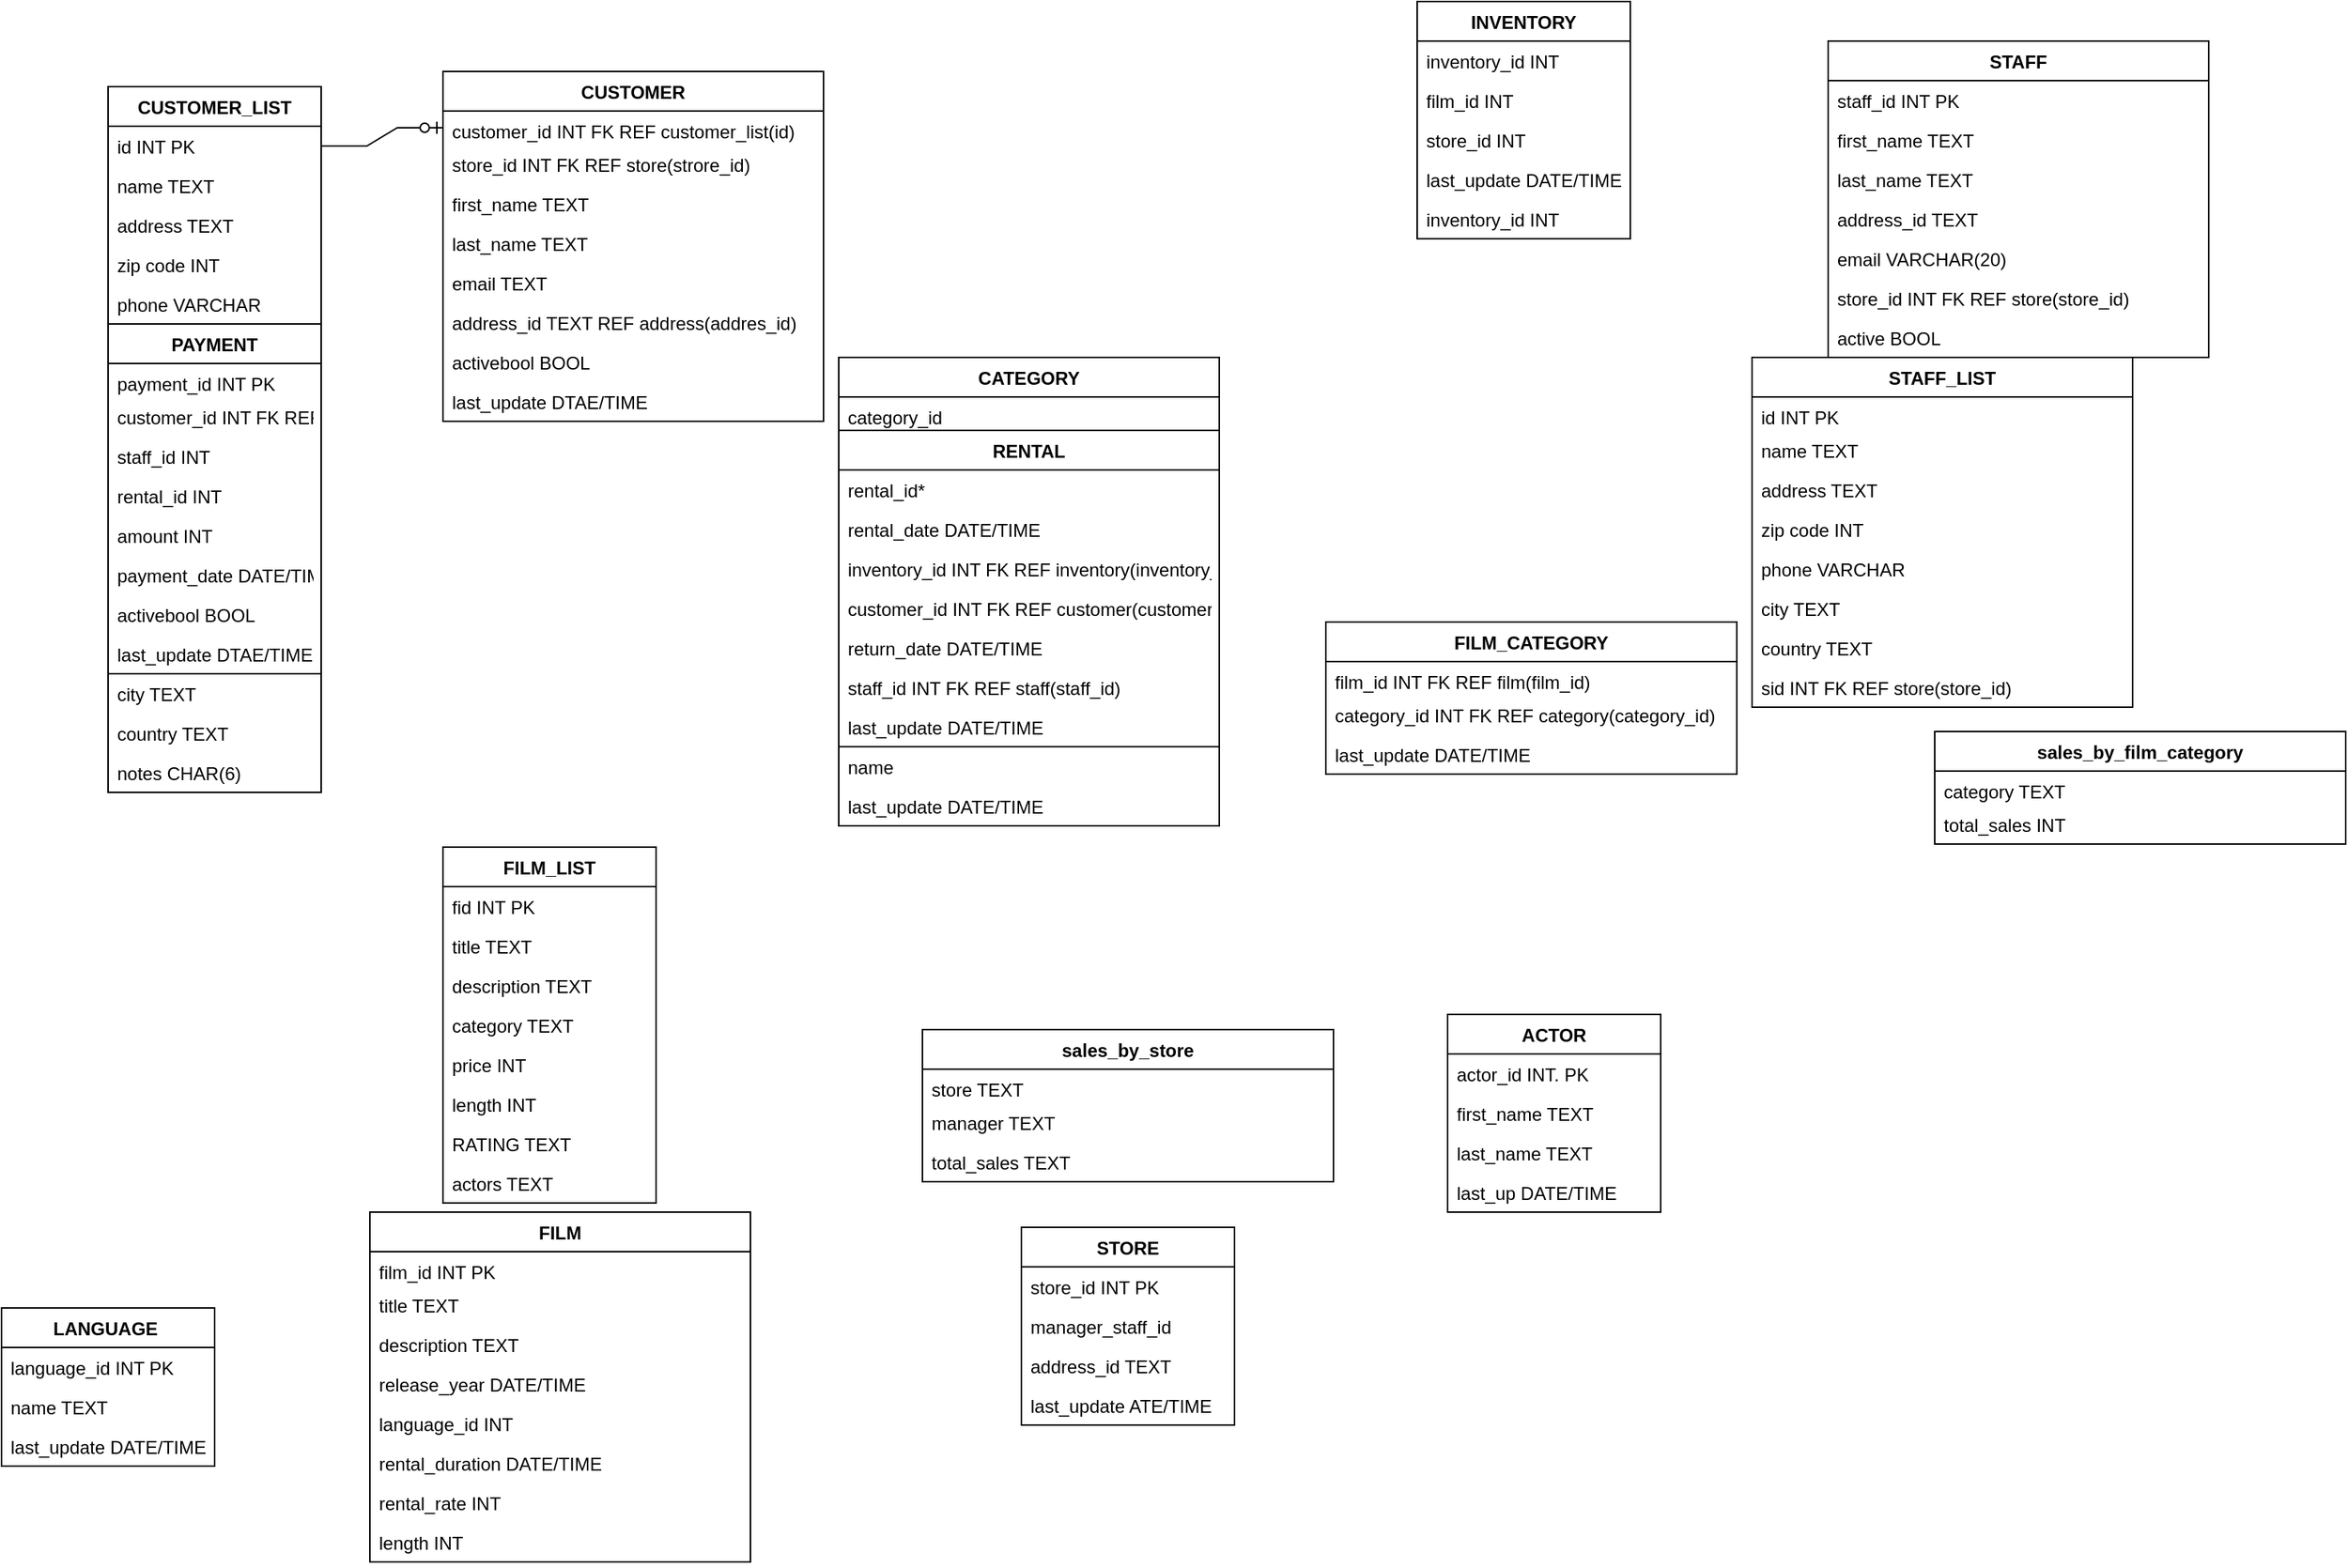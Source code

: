 <mxfile version="17.2.5" type="github">
  <diagram id="jvj_mjDD8zKbe3F_Ecz3" name="Page-1">
    <mxGraphModel dx="2125" dy="808" grid="1" gridSize="10" guides="1" tooltips="1" connect="1" arrows="1" fold="1" page="1" pageScale="1" pageWidth="827" pageHeight="1169" math="0" shadow="0">
      <root>
        <mxCell id="0" />
        <mxCell id="1" parent="0" />
        <mxCell id="hdb_1NuAloHOrRCtEI5n-2" value="STORE" style="swimlane;fontStyle=1;childLayout=stackLayout;horizontal=1;startSize=26;horizontalStack=0;resizeParent=1;resizeParentMax=0;resizeLast=0;collapsible=1;marginBottom=0;" vertex="1" parent="1">
          <mxGeometry x="-110" y="830" width="140" height="130" as="geometry" />
        </mxCell>
        <mxCell id="hdb_1NuAloHOrRCtEI5n-3" value="store_id INT PK " style="text;align=left;verticalAlign=top;spacingLeft=4;spacingRight=4;overflow=hidden;rotatable=0;points=[[0,0.5],[1,0.5]];portConstraint=eastwest;" vertex="1" parent="hdb_1NuAloHOrRCtEI5n-2">
          <mxGeometry y="26" width="140" height="26" as="geometry" />
        </mxCell>
        <mxCell id="hdb_1NuAloHOrRCtEI5n-4" value="manager_staff_id" style="text;align=left;verticalAlign=top;spacingLeft=4;spacingRight=4;overflow=hidden;rotatable=0;points=[[0,0.5],[1,0.5]];portConstraint=eastwest;" vertex="1" parent="hdb_1NuAloHOrRCtEI5n-2">
          <mxGeometry y="52" width="140" height="26" as="geometry" />
        </mxCell>
        <mxCell id="hdb_1NuAloHOrRCtEI5n-5" value="address_id TEXT" style="text;align=left;verticalAlign=top;spacingLeft=4;spacingRight=4;overflow=hidden;rotatable=0;points=[[0,0.5],[1,0.5]];portConstraint=eastwest;" vertex="1" parent="hdb_1NuAloHOrRCtEI5n-2">
          <mxGeometry y="78" width="140" height="26" as="geometry" />
        </mxCell>
        <mxCell id="hdb_1NuAloHOrRCtEI5n-10" value="last_update ATE/TIME" style="text;align=left;verticalAlign=top;spacingLeft=4;spacingRight=4;overflow=hidden;rotatable=0;points=[[0,0.5],[1,0.5]];portConstraint=eastwest;" vertex="1" parent="hdb_1NuAloHOrRCtEI5n-2">
          <mxGeometry y="104" width="140" height="26" as="geometry" />
        </mxCell>
        <mxCell id="hdb_1NuAloHOrRCtEI5n-14" value="CUSTOMER" style="swimlane;fontStyle=1;childLayout=stackLayout;horizontal=1;startSize=26;horizontalStack=0;resizeParent=1;resizeParentMax=0;resizeLast=0;collapsible=1;marginBottom=0;" vertex="1" parent="1">
          <mxGeometry x="-490" y="70" width="250" height="230" as="geometry" />
        </mxCell>
        <mxCell id="hdb_1NuAloHOrRCtEI5n-15" value="customer_id INT FK REF customer_list(id) " style="text;align=left;verticalAlign=top;spacingLeft=4;spacingRight=4;overflow=hidden;rotatable=0;points=[[0,0.5],[1,0.5]];portConstraint=eastwest;" vertex="1" parent="hdb_1NuAloHOrRCtEI5n-14">
          <mxGeometry y="26" width="250" height="22" as="geometry" />
        </mxCell>
        <mxCell id="hdb_1NuAloHOrRCtEI5n-16" value="store_id INT FK REF store(strore_id)" style="text;align=left;verticalAlign=top;spacingLeft=4;spacingRight=4;overflow=hidden;rotatable=0;points=[[0,0.5],[1,0.5]];portConstraint=eastwest;" vertex="1" parent="hdb_1NuAloHOrRCtEI5n-14">
          <mxGeometry y="48" width="250" height="26" as="geometry" />
        </mxCell>
        <mxCell id="hdb_1NuAloHOrRCtEI5n-17" value="first_name TEXT" style="text;align=left;verticalAlign=top;spacingLeft=4;spacingRight=4;overflow=hidden;rotatable=0;points=[[0,0.5],[1,0.5]];portConstraint=eastwest;" vertex="1" parent="hdb_1NuAloHOrRCtEI5n-14">
          <mxGeometry y="74" width="250" height="26" as="geometry" />
        </mxCell>
        <mxCell id="hdb_1NuAloHOrRCtEI5n-18" value="last_name TEXT" style="text;align=left;verticalAlign=top;spacingLeft=4;spacingRight=4;overflow=hidden;rotatable=0;points=[[0,0.5],[1,0.5]];portConstraint=eastwest;" vertex="1" parent="hdb_1NuAloHOrRCtEI5n-14">
          <mxGeometry y="100" width="250" height="26" as="geometry" />
        </mxCell>
        <mxCell id="hdb_1NuAloHOrRCtEI5n-19" value="email TEXT" style="text;align=left;verticalAlign=top;spacingLeft=4;spacingRight=4;overflow=hidden;rotatable=0;points=[[0,0.5],[1,0.5]];portConstraint=eastwest;" vertex="1" parent="hdb_1NuAloHOrRCtEI5n-14">
          <mxGeometry y="126" width="250" height="26" as="geometry" />
        </mxCell>
        <mxCell id="hdb_1NuAloHOrRCtEI5n-20" value="address_id TEXT REF address(addres_id)" style="text;align=left;verticalAlign=top;spacingLeft=4;spacingRight=4;overflow=hidden;rotatable=0;points=[[0,0.5],[1,0.5]];portConstraint=eastwest;" vertex="1" parent="hdb_1NuAloHOrRCtEI5n-14">
          <mxGeometry y="152" width="250" height="26" as="geometry" />
        </mxCell>
        <mxCell id="hdb_1NuAloHOrRCtEI5n-21" value="activebool BOOL " style="text;align=left;verticalAlign=top;spacingLeft=4;spacingRight=4;overflow=hidden;rotatable=0;points=[[0,0.5],[1,0.5]];portConstraint=eastwest;" vertex="1" parent="hdb_1NuAloHOrRCtEI5n-14">
          <mxGeometry y="178" width="250" height="26" as="geometry" />
        </mxCell>
        <mxCell id="hdb_1NuAloHOrRCtEI5n-83" value="last_update DTAE/TIME" style="text;align=left;verticalAlign=top;spacingLeft=4;spacingRight=4;overflow=hidden;rotatable=0;points=[[0,0.5],[1,0.5]];portConstraint=eastwest;" vertex="1" parent="hdb_1NuAloHOrRCtEI5n-14">
          <mxGeometry y="204" width="250" height="26" as="geometry" />
        </mxCell>
        <mxCell id="hdb_1NuAloHOrRCtEI5n-22" value="LANGUAGE " style="swimlane;fontStyle=1;childLayout=stackLayout;horizontal=1;startSize=26;horizontalStack=0;resizeParent=1;resizeParentMax=0;resizeLast=0;collapsible=1;marginBottom=0;" vertex="1" parent="1">
          <mxGeometry x="-780" y="883" width="140" height="104" as="geometry" />
        </mxCell>
        <mxCell id="hdb_1NuAloHOrRCtEI5n-23" value="language_id INT PK " style="text;align=left;verticalAlign=top;spacingLeft=4;spacingRight=4;overflow=hidden;rotatable=0;points=[[0,0.5],[1,0.5]];portConstraint=eastwest;" vertex="1" parent="hdb_1NuAloHOrRCtEI5n-22">
          <mxGeometry y="26" width="140" height="26" as="geometry" />
        </mxCell>
        <mxCell id="hdb_1NuAloHOrRCtEI5n-24" value="name TEXT" style="text;align=left;verticalAlign=top;spacingLeft=4;spacingRight=4;overflow=hidden;rotatable=0;points=[[0,0.5],[1,0.5]];portConstraint=eastwest;" vertex="1" parent="hdb_1NuAloHOrRCtEI5n-22">
          <mxGeometry y="52" width="140" height="26" as="geometry" />
        </mxCell>
        <mxCell id="hdb_1NuAloHOrRCtEI5n-25" value="last_update DATE/TIME" style="text;align=left;verticalAlign=top;spacingLeft=4;spacingRight=4;overflow=hidden;rotatable=0;points=[[0,0.5],[1,0.5]];portConstraint=eastwest;" vertex="1" parent="hdb_1NuAloHOrRCtEI5n-22">
          <mxGeometry y="78" width="140" height="26" as="geometry" />
        </mxCell>
        <mxCell id="hdb_1NuAloHOrRCtEI5n-30" value="ACTOR" style="swimlane;fontStyle=1;childLayout=stackLayout;horizontal=1;startSize=26;horizontalStack=0;resizeParent=1;resizeParentMax=0;resizeLast=0;collapsible=1;marginBottom=0;" vertex="1" parent="1">
          <mxGeometry x="170" y="690" width="140" height="130" as="geometry" />
        </mxCell>
        <mxCell id="hdb_1NuAloHOrRCtEI5n-31" value="actor_id INT. PK " style="text;align=left;verticalAlign=top;spacingLeft=4;spacingRight=4;overflow=hidden;rotatable=0;points=[[0,0.5],[1,0.5]];portConstraint=eastwest;" vertex="1" parent="hdb_1NuAloHOrRCtEI5n-30">
          <mxGeometry y="26" width="140" height="26" as="geometry" />
        </mxCell>
        <mxCell id="hdb_1NuAloHOrRCtEI5n-32" value="first_name TEXT " style="text;align=left;verticalAlign=top;spacingLeft=4;spacingRight=4;overflow=hidden;rotatable=0;points=[[0,0.5],[1,0.5]];portConstraint=eastwest;" vertex="1" parent="hdb_1NuAloHOrRCtEI5n-30">
          <mxGeometry y="52" width="140" height="26" as="geometry" />
        </mxCell>
        <mxCell id="hdb_1NuAloHOrRCtEI5n-33" value="last_name TEXT " style="text;align=left;verticalAlign=top;spacingLeft=4;spacingRight=4;overflow=hidden;rotatable=0;points=[[0,0.5],[1,0.5]];portConstraint=eastwest;" vertex="1" parent="hdb_1NuAloHOrRCtEI5n-30">
          <mxGeometry y="78" width="140" height="26" as="geometry" />
        </mxCell>
        <mxCell id="hdb_1NuAloHOrRCtEI5n-34" value="last_up  DATE/TIME " style="text;align=left;verticalAlign=top;spacingLeft=4;spacingRight=4;overflow=hidden;rotatable=0;points=[[0,0.5],[1,0.5]];portConstraint=eastwest;" vertex="1" parent="hdb_1NuAloHOrRCtEI5n-30">
          <mxGeometry y="104" width="140" height="26" as="geometry" />
        </mxCell>
        <mxCell id="hdb_1NuAloHOrRCtEI5n-38" value="STAFF" style="swimlane;fontStyle=1;childLayout=stackLayout;horizontal=1;startSize=26;horizontalStack=0;resizeParent=1;resizeParentMax=0;resizeLast=0;collapsible=1;marginBottom=0;" vertex="1" parent="1">
          <mxGeometry x="420" y="50" width="250" height="208" as="geometry" />
        </mxCell>
        <mxCell id="hdb_1NuAloHOrRCtEI5n-39" value="staff_id INT PK " style="text;align=left;verticalAlign=top;spacingLeft=4;spacingRight=4;overflow=hidden;rotatable=0;points=[[0,0.5],[1,0.5]];portConstraint=eastwest;" vertex="1" parent="hdb_1NuAloHOrRCtEI5n-38">
          <mxGeometry y="26" width="250" height="26" as="geometry" />
        </mxCell>
        <mxCell id="hdb_1NuAloHOrRCtEI5n-40" value="first_name TEXT" style="text;align=left;verticalAlign=top;spacingLeft=4;spacingRight=4;overflow=hidden;rotatable=0;points=[[0,0.5],[1,0.5]];portConstraint=eastwest;" vertex="1" parent="hdb_1NuAloHOrRCtEI5n-38">
          <mxGeometry y="52" width="250" height="26" as="geometry" />
        </mxCell>
        <mxCell id="hdb_1NuAloHOrRCtEI5n-41" value="last_name TEXT" style="text;align=left;verticalAlign=top;spacingLeft=4;spacingRight=4;overflow=hidden;rotatable=0;points=[[0,0.5],[1,0.5]];portConstraint=eastwest;" vertex="1" parent="hdb_1NuAloHOrRCtEI5n-38">
          <mxGeometry y="78" width="250" height="26" as="geometry" />
        </mxCell>
        <mxCell id="hdb_1NuAloHOrRCtEI5n-42" value="address_id TEXT" style="text;align=left;verticalAlign=top;spacingLeft=4;spacingRight=4;overflow=hidden;rotatable=0;points=[[0,0.5],[1,0.5]];portConstraint=eastwest;" vertex="1" parent="hdb_1NuAloHOrRCtEI5n-38">
          <mxGeometry y="104" width="250" height="26" as="geometry" />
        </mxCell>
        <mxCell id="hdb_1NuAloHOrRCtEI5n-43" value="email VARCHAR(20)" style="text;align=left;verticalAlign=top;spacingLeft=4;spacingRight=4;overflow=hidden;rotatable=0;points=[[0,0.5],[1,0.5]];portConstraint=eastwest;" vertex="1" parent="hdb_1NuAloHOrRCtEI5n-38">
          <mxGeometry y="130" width="250" height="26" as="geometry" />
        </mxCell>
        <mxCell id="hdb_1NuAloHOrRCtEI5n-44" value="store_id INT FK REF store(store_id)" style="text;align=left;verticalAlign=top;spacingLeft=4;spacingRight=4;overflow=hidden;rotatable=0;points=[[0,0.5],[1,0.5]];portConstraint=eastwest;" vertex="1" parent="hdb_1NuAloHOrRCtEI5n-38">
          <mxGeometry y="156" width="250" height="26" as="geometry" />
        </mxCell>
        <mxCell id="hdb_1NuAloHOrRCtEI5n-45" value="active BOOL " style="text;align=left;verticalAlign=top;spacingLeft=4;spacingRight=4;overflow=hidden;rotatable=0;points=[[0,0.5],[1,0.5]];portConstraint=eastwest;" vertex="1" parent="hdb_1NuAloHOrRCtEI5n-38">
          <mxGeometry y="182" width="250" height="26" as="geometry" />
        </mxCell>
        <mxCell id="hdb_1NuAloHOrRCtEI5n-62" value="FILM_CATEGORY" style="swimlane;fontStyle=1;childLayout=stackLayout;horizontal=1;startSize=26;horizontalStack=0;resizeParent=1;resizeParentMax=0;resizeLast=0;collapsible=1;marginBottom=0;" vertex="1" parent="1">
          <mxGeometry x="90" y="432" width="270" height="100" as="geometry" />
        </mxCell>
        <mxCell id="hdb_1NuAloHOrRCtEI5n-63" value="film_id INT FK REF film(film_id)" style="text;align=left;verticalAlign=top;spacingLeft=4;spacingRight=4;overflow=hidden;rotatable=0;points=[[0,0.5],[1,0.5]];portConstraint=eastwest;" vertex="1" parent="hdb_1NuAloHOrRCtEI5n-62">
          <mxGeometry y="26" width="270" height="22" as="geometry" />
        </mxCell>
        <mxCell id="hdb_1NuAloHOrRCtEI5n-64" value="category_id INT FK REF category(category_id)" style="text;align=left;verticalAlign=top;spacingLeft=4;spacingRight=4;overflow=hidden;rotatable=0;points=[[0,0.5],[1,0.5]];portConstraint=eastwest;" vertex="1" parent="hdb_1NuAloHOrRCtEI5n-62">
          <mxGeometry y="48" width="270" height="26" as="geometry" />
        </mxCell>
        <mxCell id="hdb_1NuAloHOrRCtEI5n-65" value="last_update DATE/TIME" style="text;align=left;verticalAlign=top;spacingLeft=4;spacingRight=4;overflow=hidden;rotatable=0;points=[[0,0.5],[1,0.5]];portConstraint=eastwest;" vertex="1" parent="hdb_1NuAloHOrRCtEI5n-62">
          <mxGeometry y="74" width="270" height="26" as="geometry" />
        </mxCell>
        <mxCell id="hdb_1NuAloHOrRCtEI5n-70" value="INVENTORY" style="swimlane;fontStyle=1;childLayout=stackLayout;horizontal=1;startSize=26;horizontalStack=0;resizeParent=1;resizeParentMax=0;resizeLast=0;collapsible=1;marginBottom=0;" vertex="1" parent="1">
          <mxGeometry x="150" y="24" width="140" height="156" as="geometry" />
        </mxCell>
        <mxCell id="hdb_1NuAloHOrRCtEI5n-72" value="inventory_id INT" style="text;align=left;verticalAlign=top;spacingLeft=4;spacingRight=4;overflow=hidden;rotatable=0;points=[[0,0.5],[1,0.5]];portConstraint=eastwest;" vertex="1" parent="hdb_1NuAloHOrRCtEI5n-70">
          <mxGeometry y="26" width="140" height="26" as="geometry" />
        </mxCell>
        <mxCell id="hdb_1NuAloHOrRCtEI5n-73" value="film_id INT" style="text;align=left;verticalAlign=top;spacingLeft=4;spacingRight=4;overflow=hidden;rotatable=0;points=[[0,0.5],[1,0.5]];portConstraint=eastwest;" vertex="1" parent="hdb_1NuAloHOrRCtEI5n-70">
          <mxGeometry y="52" width="140" height="26" as="geometry" />
        </mxCell>
        <mxCell id="hdb_1NuAloHOrRCtEI5n-80" value="store_id INT" style="text;align=left;verticalAlign=top;spacingLeft=4;spacingRight=4;overflow=hidden;rotatable=0;points=[[0,0.5],[1,0.5]];portConstraint=eastwest;" vertex="1" parent="hdb_1NuAloHOrRCtEI5n-70">
          <mxGeometry y="78" width="140" height="26" as="geometry" />
        </mxCell>
        <mxCell id="hdb_1NuAloHOrRCtEI5n-81" value="last_update DATE/TIME" style="text;align=left;verticalAlign=top;spacingLeft=4;spacingRight=4;overflow=hidden;rotatable=0;points=[[0,0.5],[1,0.5]];portConstraint=eastwest;" vertex="1" parent="hdb_1NuAloHOrRCtEI5n-70">
          <mxGeometry y="104" width="140" height="26" as="geometry" />
        </mxCell>
        <mxCell id="hdb_1NuAloHOrRCtEI5n-82" value="inventory_id INT" style="text;align=left;verticalAlign=top;spacingLeft=4;spacingRight=4;overflow=hidden;rotatable=0;points=[[0,0.5],[1,0.5]];portConstraint=eastwest;" vertex="1" parent="hdb_1NuAloHOrRCtEI5n-70">
          <mxGeometry y="130" width="140" height="26" as="geometry" />
        </mxCell>
        <mxCell id="hdb_1NuAloHOrRCtEI5n-84" value="CUSTOMER_LIST" style="swimlane;fontStyle=1;childLayout=stackLayout;horizontal=1;startSize=26;horizontalStack=0;resizeParent=1;resizeParentMax=0;resizeLast=0;collapsible=1;marginBottom=0;" vertex="1" parent="1">
          <mxGeometry x="-710" y="80" width="140" height="464" as="geometry" />
        </mxCell>
        <mxCell id="hdb_1NuAloHOrRCtEI5n-85" value="id INT PK " style="text;align=left;verticalAlign=top;spacingLeft=4;spacingRight=4;overflow=hidden;rotatable=0;points=[[0,0.5],[1,0.5]];portConstraint=eastwest;" vertex="1" parent="hdb_1NuAloHOrRCtEI5n-84">
          <mxGeometry y="26" width="140" height="26" as="geometry" />
        </mxCell>
        <mxCell id="hdb_1NuAloHOrRCtEI5n-86" value="name TEXT" style="text;align=left;verticalAlign=top;spacingLeft=4;spacingRight=4;overflow=hidden;rotatable=0;points=[[0,0.5],[1,0.5]];portConstraint=eastwest;" vertex="1" parent="hdb_1NuAloHOrRCtEI5n-84">
          <mxGeometry y="52" width="140" height="26" as="geometry" />
        </mxCell>
        <mxCell id="hdb_1NuAloHOrRCtEI5n-87" value="address TEXT " style="text;align=left;verticalAlign=top;spacingLeft=4;spacingRight=4;overflow=hidden;rotatable=0;points=[[0,0.5],[1,0.5]];portConstraint=eastwest;" vertex="1" parent="hdb_1NuAloHOrRCtEI5n-84">
          <mxGeometry y="78" width="140" height="26" as="geometry" />
        </mxCell>
        <mxCell id="hdb_1NuAloHOrRCtEI5n-88" value="zip code INT " style="text;align=left;verticalAlign=top;spacingLeft=4;spacingRight=4;overflow=hidden;rotatable=0;points=[[0,0.5],[1,0.5]];portConstraint=eastwest;" vertex="1" parent="hdb_1NuAloHOrRCtEI5n-84">
          <mxGeometry y="104" width="140" height="26" as="geometry" />
        </mxCell>
        <mxCell id="hdb_1NuAloHOrRCtEI5n-89" value="phone VARCHAR&#xa;" style="text;align=left;verticalAlign=top;spacingLeft=4;spacingRight=4;overflow=hidden;rotatable=0;points=[[0,0.5],[1,0.5]];portConstraint=eastwest;" vertex="1" parent="hdb_1NuAloHOrRCtEI5n-84">
          <mxGeometry y="130" width="140" height="26" as="geometry" />
        </mxCell>
        <mxCell id="hdb_1NuAloHOrRCtEI5n-111" value="PAYMENT" style="swimlane;fontStyle=1;childLayout=stackLayout;horizontal=1;startSize=26;horizontalStack=0;resizeParent=1;resizeParentMax=0;resizeLast=0;collapsible=1;marginBottom=0;" vertex="1" parent="hdb_1NuAloHOrRCtEI5n-84">
          <mxGeometry y="156" width="140" height="230" as="geometry" />
        </mxCell>
        <mxCell id="hdb_1NuAloHOrRCtEI5n-112" value="payment_id INT PK" style="text;align=left;verticalAlign=top;spacingLeft=4;spacingRight=4;overflow=hidden;rotatable=0;points=[[0,0.5],[1,0.5]];portConstraint=eastwest;" vertex="1" parent="hdb_1NuAloHOrRCtEI5n-111">
          <mxGeometry y="26" width="140" height="22" as="geometry" />
        </mxCell>
        <mxCell id="hdb_1NuAloHOrRCtEI5n-113" value="customer_id INT FK REF customer_list(id)" style="text;align=left;verticalAlign=top;spacingLeft=4;spacingRight=4;overflow=hidden;rotatable=0;points=[[0,0.5],[1,0.5]];portConstraint=eastwest;" vertex="1" parent="hdb_1NuAloHOrRCtEI5n-111">
          <mxGeometry y="48" width="140" height="26" as="geometry" />
        </mxCell>
        <mxCell id="hdb_1NuAloHOrRCtEI5n-114" value="staff_id INT" style="text;align=left;verticalAlign=top;spacingLeft=4;spacingRight=4;overflow=hidden;rotatable=0;points=[[0,0.5],[1,0.5]];portConstraint=eastwest;" vertex="1" parent="hdb_1NuAloHOrRCtEI5n-111">
          <mxGeometry y="74" width="140" height="26" as="geometry" />
        </mxCell>
        <mxCell id="hdb_1NuAloHOrRCtEI5n-115" value="rental_id INT " style="text;align=left;verticalAlign=top;spacingLeft=4;spacingRight=4;overflow=hidden;rotatable=0;points=[[0,0.5],[1,0.5]];portConstraint=eastwest;" vertex="1" parent="hdb_1NuAloHOrRCtEI5n-111">
          <mxGeometry y="100" width="140" height="26" as="geometry" />
        </mxCell>
        <mxCell id="hdb_1NuAloHOrRCtEI5n-116" value="amount INT " style="text;align=left;verticalAlign=top;spacingLeft=4;spacingRight=4;overflow=hidden;rotatable=0;points=[[0,0.5],[1,0.5]];portConstraint=eastwest;" vertex="1" parent="hdb_1NuAloHOrRCtEI5n-111">
          <mxGeometry y="126" width="140" height="26" as="geometry" />
        </mxCell>
        <mxCell id="hdb_1NuAloHOrRCtEI5n-117" value="payment_date DATE/TIME  " style="text;align=left;verticalAlign=top;spacingLeft=4;spacingRight=4;overflow=hidden;rotatable=0;points=[[0,0.5],[1,0.5]];portConstraint=eastwest;" vertex="1" parent="hdb_1NuAloHOrRCtEI5n-111">
          <mxGeometry y="152" width="140" height="26" as="geometry" />
        </mxCell>
        <mxCell id="hdb_1NuAloHOrRCtEI5n-118" value="activebool BOOL " style="text;align=left;verticalAlign=top;spacingLeft=4;spacingRight=4;overflow=hidden;rotatable=0;points=[[0,0.5],[1,0.5]];portConstraint=eastwest;" vertex="1" parent="hdb_1NuAloHOrRCtEI5n-111">
          <mxGeometry y="178" width="140" height="26" as="geometry" />
        </mxCell>
        <mxCell id="hdb_1NuAloHOrRCtEI5n-119" value="last_update DTAE/TIME" style="text;align=left;verticalAlign=top;spacingLeft=4;spacingRight=4;overflow=hidden;rotatable=0;points=[[0,0.5],[1,0.5]];portConstraint=eastwest;" vertex="1" parent="hdb_1NuAloHOrRCtEI5n-111">
          <mxGeometry y="204" width="140" height="26" as="geometry" />
        </mxCell>
        <mxCell id="hdb_1NuAloHOrRCtEI5n-90" value="city TEXT " style="text;align=left;verticalAlign=top;spacingLeft=4;spacingRight=4;overflow=hidden;rotatable=0;points=[[0,0.5],[1,0.5]];portConstraint=eastwest;" vertex="1" parent="hdb_1NuAloHOrRCtEI5n-84">
          <mxGeometry y="386" width="140" height="26" as="geometry" />
        </mxCell>
        <mxCell id="hdb_1NuAloHOrRCtEI5n-91" value="country TEXT &#xa;" style="text;align=left;verticalAlign=top;spacingLeft=4;spacingRight=4;overflow=hidden;rotatable=0;points=[[0,0.5],[1,0.5]];portConstraint=eastwest;" vertex="1" parent="hdb_1NuAloHOrRCtEI5n-84">
          <mxGeometry y="412" width="140" height="26" as="geometry" />
        </mxCell>
        <mxCell id="hdb_1NuAloHOrRCtEI5n-92" value="notes CHAR(6)" style="text;align=left;verticalAlign=top;spacingLeft=4;spacingRight=4;overflow=hidden;rotatable=0;points=[[0,0.5],[1,0.5]];portConstraint=eastwest;" vertex="1" parent="hdb_1NuAloHOrRCtEI5n-84">
          <mxGeometry y="438" width="140" height="26" as="geometry" />
        </mxCell>
        <mxCell id="hdb_1NuAloHOrRCtEI5n-94" value="" style="edgeStyle=entityRelationEdgeStyle;fontSize=12;html=1;endArrow=ERzeroToOne;endFill=1;rounded=0;entryX=0;entryY=0.5;entryDx=0;entryDy=0;exitX=1;exitY=0.5;exitDx=0;exitDy=0;" edge="1" parent="1" source="hdb_1NuAloHOrRCtEI5n-85" target="hdb_1NuAloHOrRCtEI5n-15">
          <mxGeometry width="100" height="100" relative="1" as="geometry">
            <mxPoint x="-280" y="254" as="sourcePoint" />
            <mxPoint x="-260" y="444" as="targetPoint" />
          </mxGeometry>
        </mxCell>
        <mxCell id="hdb_1NuAloHOrRCtEI5n-101" value="FILM" style="swimlane;fontStyle=1;childLayout=stackLayout;horizontal=1;startSize=26;horizontalStack=0;resizeParent=1;resizeParentMax=0;resizeLast=0;collapsible=1;marginBottom=0;" vertex="1" parent="1">
          <mxGeometry x="-538" y="820" width="250" height="230" as="geometry" />
        </mxCell>
        <mxCell id="hdb_1NuAloHOrRCtEI5n-102" value="film_id INT PK" style="text;align=left;verticalAlign=top;spacingLeft=4;spacingRight=4;overflow=hidden;rotatable=0;points=[[0,0.5],[1,0.5]];portConstraint=eastwest;" vertex="1" parent="hdb_1NuAloHOrRCtEI5n-101">
          <mxGeometry y="26" width="250" height="22" as="geometry" />
        </mxCell>
        <mxCell id="hdb_1NuAloHOrRCtEI5n-103" value="title TEXT " style="text;align=left;verticalAlign=top;spacingLeft=4;spacingRight=4;overflow=hidden;rotatable=0;points=[[0,0.5],[1,0.5]];portConstraint=eastwest;" vertex="1" parent="hdb_1NuAloHOrRCtEI5n-101">
          <mxGeometry y="48" width="250" height="26" as="geometry" />
        </mxCell>
        <mxCell id="hdb_1NuAloHOrRCtEI5n-104" value="description TEXT " style="text;align=left;verticalAlign=top;spacingLeft=4;spacingRight=4;overflow=hidden;rotatable=0;points=[[0,0.5],[1,0.5]];portConstraint=eastwest;" vertex="1" parent="hdb_1NuAloHOrRCtEI5n-101">
          <mxGeometry y="74" width="250" height="26" as="geometry" />
        </mxCell>
        <mxCell id="hdb_1NuAloHOrRCtEI5n-105" value="release_year DATE/TIME " style="text;align=left;verticalAlign=top;spacingLeft=4;spacingRight=4;overflow=hidden;rotatable=0;points=[[0,0.5],[1,0.5]];portConstraint=eastwest;" vertex="1" parent="hdb_1NuAloHOrRCtEI5n-101">
          <mxGeometry y="100" width="250" height="26" as="geometry" />
        </mxCell>
        <mxCell id="hdb_1NuAloHOrRCtEI5n-106" value="language_id INT  " style="text;align=left;verticalAlign=top;spacingLeft=4;spacingRight=4;overflow=hidden;rotatable=0;points=[[0,0.5],[1,0.5]];portConstraint=eastwest;" vertex="1" parent="hdb_1NuAloHOrRCtEI5n-101">
          <mxGeometry y="126" width="250" height="26" as="geometry" />
        </mxCell>
        <mxCell id="hdb_1NuAloHOrRCtEI5n-107" value="rental_duration DATE/TIME" style="text;align=left;verticalAlign=top;spacingLeft=4;spacingRight=4;overflow=hidden;rotatable=0;points=[[0,0.5],[1,0.5]];portConstraint=eastwest;" vertex="1" parent="hdb_1NuAloHOrRCtEI5n-101">
          <mxGeometry y="152" width="250" height="26" as="geometry" />
        </mxCell>
        <mxCell id="hdb_1NuAloHOrRCtEI5n-108" value="rental_rate INT " style="text;align=left;verticalAlign=top;spacingLeft=4;spacingRight=4;overflow=hidden;rotatable=0;points=[[0,0.5],[1,0.5]];portConstraint=eastwest;" vertex="1" parent="hdb_1NuAloHOrRCtEI5n-101">
          <mxGeometry y="178" width="250" height="26" as="geometry" />
        </mxCell>
        <mxCell id="hdb_1NuAloHOrRCtEI5n-109" value="length INT " style="text;align=left;verticalAlign=top;spacingLeft=4;spacingRight=4;overflow=hidden;rotatable=0;points=[[0,0.5],[1,0.5]];portConstraint=eastwest;" vertex="1" parent="hdb_1NuAloHOrRCtEI5n-101">
          <mxGeometry y="204" width="250" height="26" as="geometry" />
        </mxCell>
        <mxCell id="hdb_1NuAloHOrRCtEI5n-120" value="STAFF_LIST" style="swimlane;fontStyle=1;childLayout=stackLayout;horizontal=1;startSize=26;horizontalStack=0;resizeParent=1;resizeParentMax=0;resizeLast=0;collapsible=1;marginBottom=0;" vertex="1" parent="1">
          <mxGeometry x="370" y="258" width="250" height="230" as="geometry" />
        </mxCell>
        <mxCell id="hdb_1NuAloHOrRCtEI5n-121" value="id INT PK " style="text;align=left;verticalAlign=top;spacingLeft=4;spacingRight=4;overflow=hidden;rotatable=0;points=[[0,0.5],[1,0.5]];portConstraint=eastwest;" vertex="1" parent="hdb_1NuAloHOrRCtEI5n-120">
          <mxGeometry y="26" width="250" height="22" as="geometry" />
        </mxCell>
        <mxCell id="hdb_1NuAloHOrRCtEI5n-122" value="name TEXT " style="text;align=left;verticalAlign=top;spacingLeft=4;spacingRight=4;overflow=hidden;rotatable=0;points=[[0,0.5],[1,0.5]];portConstraint=eastwest;" vertex="1" parent="hdb_1NuAloHOrRCtEI5n-120">
          <mxGeometry y="48" width="250" height="26" as="geometry" />
        </mxCell>
        <mxCell id="hdb_1NuAloHOrRCtEI5n-123" value="address TEXT " style="text;align=left;verticalAlign=top;spacingLeft=4;spacingRight=4;overflow=hidden;rotatable=0;points=[[0,0.5],[1,0.5]];portConstraint=eastwest;" vertex="1" parent="hdb_1NuAloHOrRCtEI5n-120">
          <mxGeometry y="74" width="250" height="26" as="geometry" />
        </mxCell>
        <mxCell id="hdb_1NuAloHOrRCtEI5n-124" value="zip code INT" style="text;align=left;verticalAlign=top;spacingLeft=4;spacingRight=4;overflow=hidden;rotatable=0;points=[[0,0.5],[1,0.5]];portConstraint=eastwest;" vertex="1" parent="hdb_1NuAloHOrRCtEI5n-120">
          <mxGeometry y="100" width="250" height="26" as="geometry" />
        </mxCell>
        <mxCell id="hdb_1NuAloHOrRCtEI5n-125" value="phone VARCHAR " style="text;align=left;verticalAlign=top;spacingLeft=4;spacingRight=4;overflow=hidden;rotatable=0;points=[[0,0.5],[1,0.5]];portConstraint=eastwest;" vertex="1" parent="hdb_1NuAloHOrRCtEI5n-120">
          <mxGeometry y="126" width="250" height="26" as="geometry" />
        </mxCell>
        <mxCell id="hdb_1NuAloHOrRCtEI5n-126" value="city TEXT " style="text;align=left;verticalAlign=top;spacingLeft=4;spacingRight=4;overflow=hidden;rotatable=0;points=[[0,0.5],[1,0.5]];portConstraint=eastwest;" vertex="1" parent="hdb_1NuAloHOrRCtEI5n-120">
          <mxGeometry y="152" width="250" height="26" as="geometry" />
        </mxCell>
        <mxCell id="hdb_1NuAloHOrRCtEI5n-127" value="country TEXT " style="text;align=left;verticalAlign=top;spacingLeft=4;spacingRight=4;overflow=hidden;rotatable=0;points=[[0,0.5],[1,0.5]];portConstraint=eastwest;" vertex="1" parent="hdb_1NuAloHOrRCtEI5n-120">
          <mxGeometry y="178" width="250" height="26" as="geometry" />
        </mxCell>
        <mxCell id="hdb_1NuAloHOrRCtEI5n-128" value="sid INT FK REF store(store_id)" style="text;align=left;verticalAlign=top;spacingLeft=4;spacingRight=4;overflow=hidden;rotatable=0;points=[[0,0.5],[1,0.5]];portConstraint=eastwest;" vertex="1" parent="hdb_1NuAloHOrRCtEI5n-120">
          <mxGeometry y="204" width="250" height="26" as="geometry" />
        </mxCell>
        <mxCell id="hdb_1NuAloHOrRCtEI5n-130" value="sales_by_film_category" style="swimlane;fontStyle=1;childLayout=stackLayout;horizontal=1;startSize=26;horizontalStack=0;resizeParent=1;resizeParentMax=0;resizeLast=0;collapsible=1;marginBottom=0;" vertex="1" parent="1">
          <mxGeometry x="490" y="504" width="270" height="74" as="geometry" />
        </mxCell>
        <mxCell id="hdb_1NuAloHOrRCtEI5n-131" value="category TEXT&#xa;" style="text;align=left;verticalAlign=top;spacingLeft=4;spacingRight=4;overflow=hidden;rotatable=0;points=[[0,0.5],[1,0.5]];portConstraint=eastwest;" vertex="1" parent="hdb_1NuAloHOrRCtEI5n-130">
          <mxGeometry y="26" width="270" height="22" as="geometry" />
        </mxCell>
        <mxCell id="hdb_1NuAloHOrRCtEI5n-132" value="total_sales INT " style="text;align=left;verticalAlign=top;spacingLeft=4;spacingRight=4;overflow=hidden;rotatable=0;points=[[0,0.5],[1,0.5]];portConstraint=eastwest;" vertex="1" parent="hdb_1NuAloHOrRCtEI5n-130">
          <mxGeometry y="48" width="270" height="26" as="geometry" />
        </mxCell>
        <mxCell id="hdb_1NuAloHOrRCtEI5n-134" value="sales_by_store" style="swimlane;fontStyle=1;childLayout=stackLayout;horizontal=1;startSize=26;horizontalStack=0;resizeParent=1;resizeParentMax=0;resizeLast=0;collapsible=1;marginBottom=0;" vertex="1" parent="1">
          <mxGeometry x="-175" y="700" width="270" height="100" as="geometry" />
        </mxCell>
        <mxCell id="hdb_1NuAloHOrRCtEI5n-135" value="store TEXT " style="text;align=left;verticalAlign=top;spacingLeft=4;spacingRight=4;overflow=hidden;rotatable=0;points=[[0,0.5],[1,0.5]];portConstraint=eastwest;" vertex="1" parent="hdb_1NuAloHOrRCtEI5n-134">
          <mxGeometry y="26" width="270" height="22" as="geometry" />
        </mxCell>
        <mxCell id="hdb_1NuAloHOrRCtEI5n-136" value="manager TEXT " style="text;align=left;verticalAlign=top;spacingLeft=4;spacingRight=4;overflow=hidden;rotatable=0;points=[[0,0.5],[1,0.5]];portConstraint=eastwest;" vertex="1" parent="hdb_1NuAloHOrRCtEI5n-134">
          <mxGeometry y="48" width="270" height="26" as="geometry" />
        </mxCell>
        <mxCell id="hdb_1NuAloHOrRCtEI5n-137" value="total_sales TEXT " style="text;align=left;verticalAlign=top;spacingLeft=4;spacingRight=4;overflow=hidden;rotatable=0;points=[[0,0.5],[1,0.5]];portConstraint=eastwest;" vertex="1" parent="hdb_1NuAloHOrRCtEI5n-134">
          <mxGeometry y="74" width="270" height="26" as="geometry" />
        </mxCell>
        <mxCell id="hdb_1NuAloHOrRCtEI5n-138" value="FILM_LIST" style="swimlane;fontStyle=1;childLayout=stackLayout;horizontal=1;startSize=26;horizontalStack=0;resizeParent=1;resizeParentMax=0;resizeLast=0;collapsible=1;marginBottom=0;" vertex="1" parent="1">
          <mxGeometry x="-490" y="580" width="140" height="234" as="geometry" />
        </mxCell>
        <mxCell id="hdb_1NuAloHOrRCtEI5n-139" value="fid INT PK " style="text;align=left;verticalAlign=top;spacingLeft=4;spacingRight=4;overflow=hidden;rotatable=0;points=[[0,0.5],[1,0.5]];portConstraint=eastwest;" vertex="1" parent="hdb_1NuAloHOrRCtEI5n-138">
          <mxGeometry y="26" width="140" height="26" as="geometry" />
        </mxCell>
        <mxCell id="hdb_1NuAloHOrRCtEI5n-140" value="title TEXT" style="text;align=left;verticalAlign=top;spacingLeft=4;spacingRight=4;overflow=hidden;rotatable=0;points=[[0,0.5],[1,0.5]];portConstraint=eastwest;" vertex="1" parent="hdb_1NuAloHOrRCtEI5n-138">
          <mxGeometry y="52" width="140" height="26" as="geometry" />
        </mxCell>
        <mxCell id="hdb_1NuAloHOrRCtEI5n-141" value="description TEXT " style="text;align=left;verticalAlign=top;spacingLeft=4;spacingRight=4;overflow=hidden;rotatable=0;points=[[0,0.5],[1,0.5]];portConstraint=eastwest;" vertex="1" parent="hdb_1NuAloHOrRCtEI5n-138">
          <mxGeometry y="78" width="140" height="26" as="geometry" />
        </mxCell>
        <mxCell id="hdb_1NuAloHOrRCtEI5n-142" value="category TEXT" style="text;align=left;verticalAlign=top;spacingLeft=4;spacingRight=4;overflow=hidden;rotatable=0;points=[[0,0.5],[1,0.5]];portConstraint=eastwest;" vertex="1" parent="hdb_1NuAloHOrRCtEI5n-138">
          <mxGeometry y="104" width="140" height="26" as="geometry" />
        </mxCell>
        <mxCell id="hdb_1NuAloHOrRCtEI5n-143" value="price INT  &#xa;" style="text;align=left;verticalAlign=top;spacingLeft=4;spacingRight=4;overflow=hidden;rotatable=0;points=[[0,0.5],[1,0.5]];portConstraint=eastwest;" vertex="1" parent="hdb_1NuAloHOrRCtEI5n-138">
          <mxGeometry y="130" width="140" height="26" as="geometry" />
        </mxCell>
        <mxCell id="hdb_1NuAloHOrRCtEI5n-144" value="length INT " style="text;align=left;verticalAlign=top;spacingLeft=4;spacingRight=4;overflow=hidden;rotatable=0;points=[[0,0.5],[1,0.5]];portConstraint=eastwest;" vertex="1" parent="hdb_1NuAloHOrRCtEI5n-138">
          <mxGeometry y="156" width="140" height="26" as="geometry" />
        </mxCell>
        <mxCell id="hdb_1NuAloHOrRCtEI5n-145" value="RATING TEXT " style="text;align=left;verticalAlign=top;spacingLeft=4;spacingRight=4;overflow=hidden;rotatable=0;points=[[0,0.5],[1,0.5]];portConstraint=eastwest;" vertex="1" parent="hdb_1NuAloHOrRCtEI5n-138">
          <mxGeometry y="182" width="140" height="26" as="geometry" />
        </mxCell>
        <mxCell id="hdb_1NuAloHOrRCtEI5n-146" value="actors TEXT " style="text;align=left;verticalAlign=top;spacingLeft=4;spacingRight=4;overflow=hidden;rotatable=0;points=[[0,0.5],[1,0.5]];portConstraint=eastwest;" vertex="1" parent="hdb_1NuAloHOrRCtEI5n-138">
          <mxGeometry y="208" width="140" height="26" as="geometry" />
        </mxCell>
        <mxCell id="hdb_1NuAloHOrRCtEI5n-150" value="CATEGORY" style="swimlane;fontStyle=1;childLayout=stackLayout;horizontal=1;startSize=26;horizontalStack=0;resizeParent=1;resizeParentMax=0;resizeLast=0;collapsible=1;marginBottom=0;" vertex="1" parent="1">
          <mxGeometry x="-230" y="258" width="250" height="308" as="geometry" />
        </mxCell>
        <mxCell id="hdb_1NuAloHOrRCtEI5n-151" value="category_id" style="text;align=left;verticalAlign=top;spacingLeft=4;spacingRight=4;overflow=hidden;rotatable=0;points=[[0,0.5],[1,0.5]];portConstraint=eastwest;" vertex="1" parent="hdb_1NuAloHOrRCtEI5n-150">
          <mxGeometry y="26" width="250" height="22" as="geometry" />
        </mxCell>
        <mxCell id="hdb_1NuAloHOrRCtEI5n-46" value="RENTAL" style="swimlane;fontStyle=1;childLayout=stackLayout;horizontal=1;startSize=26;horizontalStack=0;resizeParent=1;resizeParentMax=0;resizeLast=0;collapsible=1;marginBottom=0;" vertex="1" parent="hdb_1NuAloHOrRCtEI5n-150">
          <mxGeometry y="48" width="250" height="208" as="geometry" />
        </mxCell>
        <mxCell id="hdb_1NuAloHOrRCtEI5n-47" value="rental_id*" style="text;align=left;verticalAlign=top;spacingLeft=4;spacingRight=4;overflow=hidden;rotatable=0;points=[[0,0.5],[1,0.5]];portConstraint=eastwest;" vertex="1" parent="hdb_1NuAloHOrRCtEI5n-46">
          <mxGeometry y="26" width="250" height="26" as="geometry" />
        </mxCell>
        <mxCell id="hdb_1NuAloHOrRCtEI5n-48" value="rental_date DATE/TIME&#xa;" style="text;align=left;verticalAlign=top;spacingLeft=4;spacingRight=4;overflow=hidden;rotatable=0;points=[[0,0.5],[1,0.5]];portConstraint=eastwest;" vertex="1" parent="hdb_1NuAloHOrRCtEI5n-46">
          <mxGeometry y="52" width="250" height="26" as="geometry" />
        </mxCell>
        <mxCell id="hdb_1NuAloHOrRCtEI5n-49" value="inventory_id INT FK REF inventory(inventory_id)&#xa;" style="text;align=left;verticalAlign=top;spacingLeft=4;spacingRight=4;overflow=hidden;rotatable=0;points=[[0,0.5],[1,0.5]];portConstraint=eastwest;" vertex="1" parent="hdb_1NuAloHOrRCtEI5n-46">
          <mxGeometry y="78" width="250" height="26" as="geometry" />
        </mxCell>
        <mxCell id="hdb_1NuAloHOrRCtEI5n-50" value="customer_id INT FK REF customer(customer_id)" style="text;align=left;verticalAlign=top;spacingLeft=4;spacingRight=4;overflow=hidden;rotatable=0;points=[[0,0.5],[1,0.5]];portConstraint=eastwest;" vertex="1" parent="hdb_1NuAloHOrRCtEI5n-46">
          <mxGeometry y="104" width="250" height="26" as="geometry" />
        </mxCell>
        <mxCell id="hdb_1NuAloHOrRCtEI5n-51" value="return_date DATE/TIME" style="text;align=left;verticalAlign=top;spacingLeft=4;spacingRight=4;overflow=hidden;rotatable=0;points=[[0,0.5],[1,0.5]];portConstraint=eastwest;" vertex="1" parent="hdb_1NuAloHOrRCtEI5n-46">
          <mxGeometry y="130" width="250" height="26" as="geometry" />
        </mxCell>
        <mxCell id="hdb_1NuAloHOrRCtEI5n-52" value="staff_id INT FK REF staff(staff_id)" style="text;align=left;verticalAlign=top;spacingLeft=4;spacingRight=4;overflow=hidden;rotatable=0;points=[[0,0.5],[1,0.5]];portConstraint=eastwest;" vertex="1" parent="hdb_1NuAloHOrRCtEI5n-46">
          <mxGeometry y="156" width="250" height="26" as="geometry" />
        </mxCell>
        <mxCell id="hdb_1NuAloHOrRCtEI5n-53" value="last_update DATE/TIME" style="text;align=left;verticalAlign=top;spacingLeft=4;spacingRight=4;overflow=hidden;rotatable=0;points=[[0,0.5],[1,0.5]];portConstraint=eastwest;" vertex="1" parent="hdb_1NuAloHOrRCtEI5n-46">
          <mxGeometry y="182" width="250" height="26" as="geometry" />
        </mxCell>
        <mxCell id="hdb_1NuAloHOrRCtEI5n-152" value="name" style="text;align=left;verticalAlign=top;spacingLeft=4;spacingRight=4;overflow=hidden;rotatable=0;points=[[0,0.5],[1,0.5]];portConstraint=eastwest;" vertex="1" parent="hdb_1NuAloHOrRCtEI5n-150">
          <mxGeometry y="256" width="250" height="26" as="geometry" />
        </mxCell>
        <mxCell id="hdb_1NuAloHOrRCtEI5n-153" value="last_update DATE/TIME " style="text;align=left;verticalAlign=top;spacingLeft=4;spacingRight=4;overflow=hidden;rotatable=0;points=[[0,0.5],[1,0.5]];portConstraint=eastwest;" vertex="1" parent="hdb_1NuAloHOrRCtEI5n-150">
          <mxGeometry y="282" width="250" height="26" as="geometry" />
        </mxCell>
      </root>
    </mxGraphModel>
  </diagram>
</mxfile>
